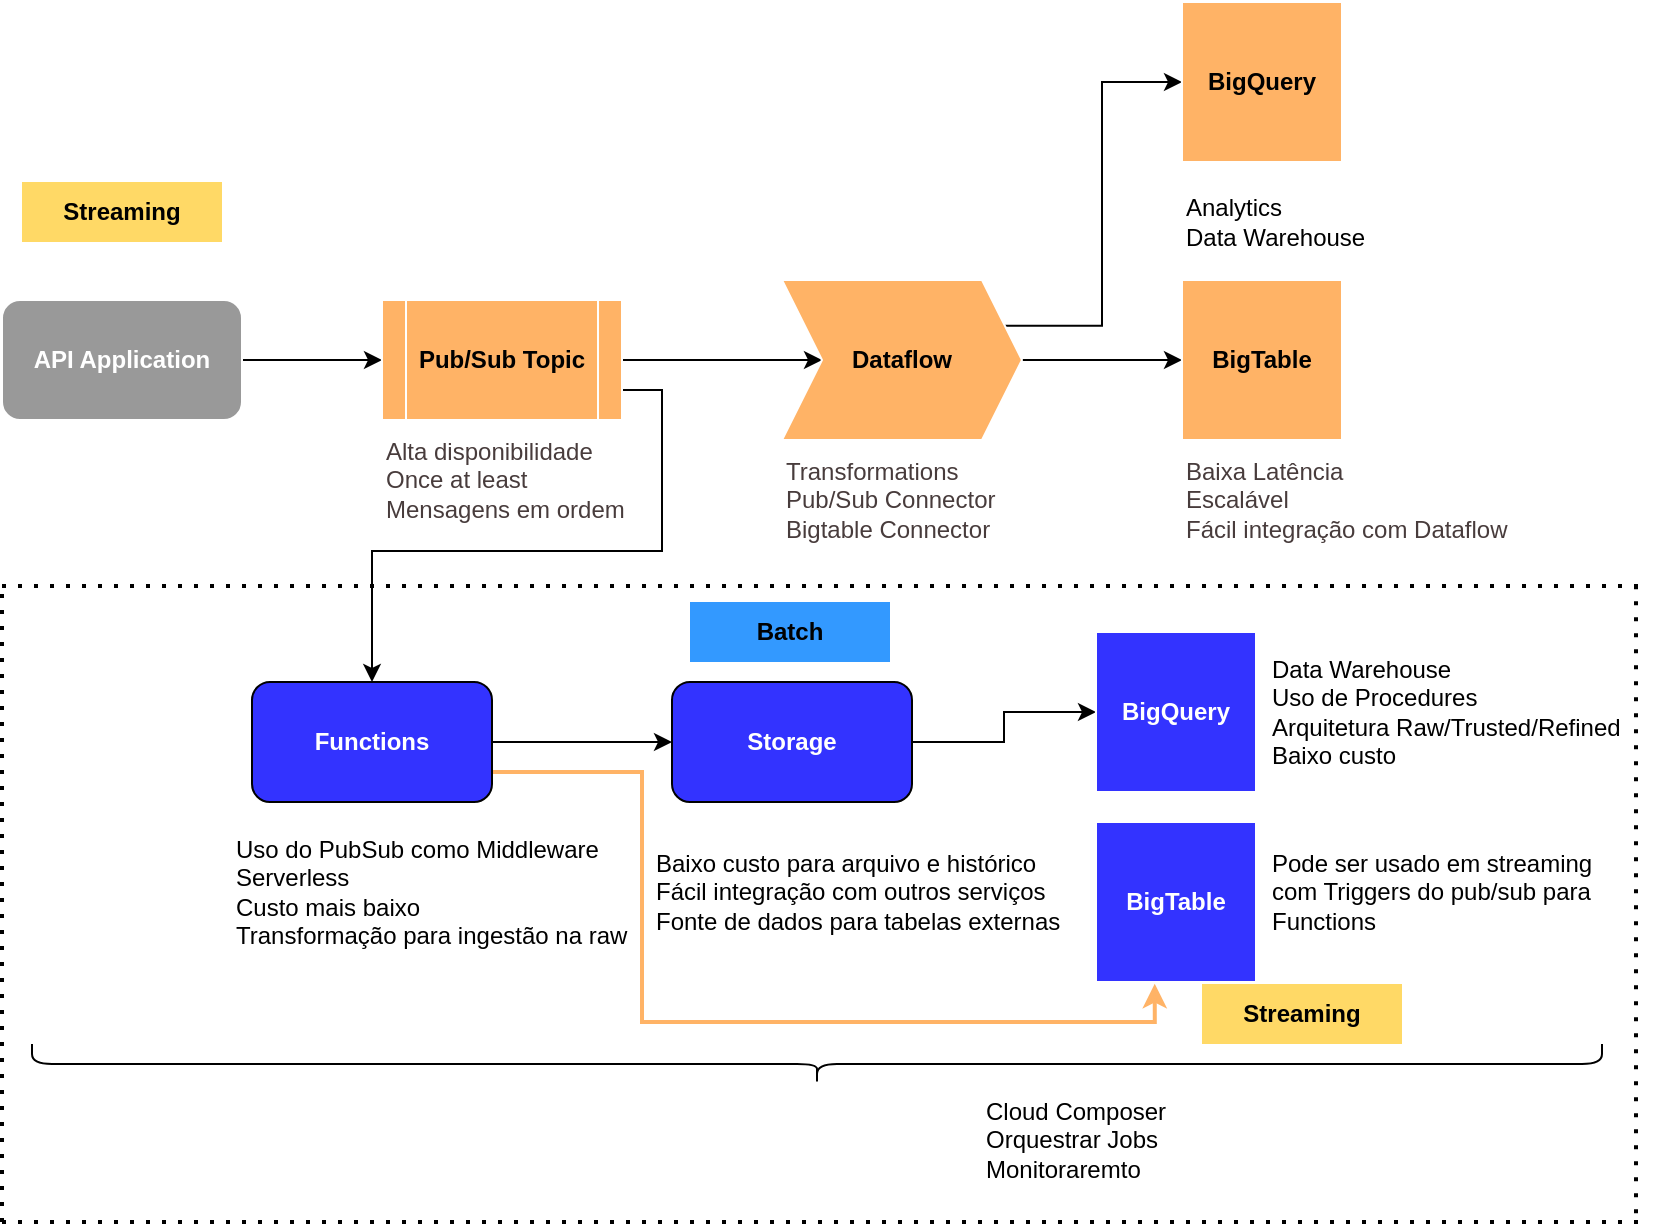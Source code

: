 <mxfile version="20.7.2" type="device"><diagram id="IihF3kFaYXlLuM1mwTPe" name="Página-1"><mxGraphModel dx="1059" dy="640" grid="1" gridSize="10" guides="1" tooltips="1" connect="1" arrows="1" fold="1" page="1" pageScale="1" pageWidth="827" pageHeight="1169" background="#ffffff" math="0" shadow="0"><root><mxCell id="0"/><mxCell id="1" parent="0"/><mxCell id="LHTvO2_poJ19-yRAmFqO-7" style="edgeStyle=orthogonalEdgeStyle;rounded=0;orthogonalLoop=1;jettySize=auto;html=1;exitX=1;exitY=0.5;exitDx=0;exitDy=0;entryX=0;entryY=0.5;entryDx=0;entryDy=0;fontColor=#483c3c;" edge="1" parent="1" source="LHTvO2_poJ19-yRAmFqO-1" target="LHTvO2_poJ19-yRAmFqO-2"><mxGeometry relative="1" as="geometry"/></mxCell><mxCell id="LHTvO2_poJ19-yRAmFqO-1" value="&lt;b&gt;API Application&lt;/b&gt;" style="rounded=1;whiteSpace=wrap;html=1;fillColor=#999999;strokeColor=#FFFFFF;fontColor=#FFFFFF;" vertex="1" parent="1"><mxGeometry x="10" y="379" width="120" height="60" as="geometry"/></mxCell><mxCell id="LHTvO2_poJ19-yRAmFqO-9" style="edgeStyle=orthogonalEdgeStyle;rounded=0;orthogonalLoop=1;jettySize=auto;html=1;exitX=1;exitY=0.5;exitDx=0;exitDy=0;fontColor=#483c3c;" edge="1" parent="1" source="LHTvO2_poJ19-yRAmFqO-2" target="LHTvO2_poJ19-yRAmFqO-3"><mxGeometry relative="1" as="geometry"/></mxCell><mxCell id="LHTvO2_poJ19-yRAmFqO-52" style="edgeStyle=orthogonalEdgeStyle;rounded=0;orthogonalLoop=1;jettySize=auto;html=1;exitX=1;exitY=0.75;exitDx=0;exitDy=0;entryX=0.5;entryY=0;entryDx=0;entryDy=0;fontColor=#FFFFFF;" edge="1" parent="1" source="LHTvO2_poJ19-yRAmFqO-2" target="LHTvO2_poJ19-yRAmFqO-47"><mxGeometry relative="1" as="geometry"/></mxCell><mxCell id="LHTvO2_poJ19-yRAmFqO-2" value="&lt;b&gt;Pub/Sub Topic&lt;/b&gt;" style="shape=process;whiteSpace=wrap;html=1;backgroundOutline=1;labelBackgroundColor=#FFB366;strokeColor=#FFFFFF;fontColor=#000000;fillColor=#FFB366;" vertex="1" parent="1"><mxGeometry x="200" y="379" width="120" height="60" as="geometry"/></mxCell><mxCell id="LHTvO2_poJ19-yRAmFqO-10" style="edgeStyle=orthogonalEdgeStyle;rounded=0;orthogonalLoop=1;jettySize=auto;html=1;exitX=1;exitY=0.5;exitDx=0;exitDy=0;entryX=0;entryY=0.5;entryDx=0;entryDy=0;fontColor=#483c3c;" edge="1" parent="1" source="LHTvO2_poJ19-yRAmFqO-3" target="LHTvO2_poJ19-yRAmFqO-4"><mxGeometry relative="1" as="geometry"/></mxCell><mxCell id="LHTvO2_poJ19-yRAmFqO-14" style="edgeStyle=orthogonalEdgeStyle;rounded=0;orthogonalLoop=1;jettySize=auto;html=1;exitX=1;exitY=0.25;exitDx=0;exitDy=0;entryX=0;entryY=0.5;entryDx=0;entryDy=0;fontColor=#FFFFFF;" edge="1" parent="1" source="LHTvO2_poJ19-yRAmFqO-3" target="LHTvO2_poJ19-yRAmFqO-13"><mxGeometry relative="1" as="geometry"/></mxCell><mxCell id="LHTvO2_poJ19-yRAmFqO-3" value="&lt;b&gt;Dataflow&lt;/b&gt;" style="shape=step;perimeter=stepPerimeter;whiteSpace=wrap;html=1;fixedSize=1;labelBackgroundColor=#FFB366;strokeColor=#FFFFFF;fontColor=#000000;fillColor=#FFB366;" vertex="1" parent="1"><mxGeometry x="400" y="369" width="120" height="80" as="geometry"/></mxCell><mxCell id="LHTvO2_poJ19-yRAmFqO-4" value="&lt;b&gt;BigTable&lt;/b&gt;" style="whiteSpace=wrap;html=1;aspect=fixed;labelBackgroundColor=#FFB366;strokeColor=#FFFFFF;fontColor=#000000;fillColor=#FFB366;" vertex="1" parent="1"><mxGeometry x="600" y="369" width="80" height="80" as="geometry"/></mxCell><mxCell id="LHTvO2_poJ19-yRAmFqO-5" value="Transformations&lt;br&gt;Pub/Sub Connector&lt;br&gt;Bigtable Connector" style="text;html=1;align=left;verticalAlign=middle;resizable=0;points=[];autosize=1;strokeColor=none;fillColor=none;fontColor=#483c3c;" vertex="1" parent="1"><mxGeometry x="400" y="449" width="130" height="60" as="geometry"/></mxCell><mxCell id="LHTvO2_poJ19-yRAmFqO-11" value="Alta disponibilidade&lt;br&gt;Once at least&lt;br&gt;Mensagens em ordem" style="text;html=1;align=left;verticalAlign=middle;resizable=0;points=[];autosize=1;strokeColor=none;fillColor=none;fontColor=#483c3c;" vertex="1" parent="1"><mxGeometry x="200" y="439" width="140" height="60" as="geometry"/></mxCell><mxCell id="LHTvO2_poJ19-yRAmFqO-12" value="Baixa Latência&lt;br&gt;&lt;div style=&quot;&quot;&gt;&lt;span style=&quot;background-color: initial;&quot;&gt;Escalável&lt;/span&gt;&lt;/div&gt;&lt;div style=&quot;&quot;&gt;&lt;span style=&quot;background-color: initial;&quot;&gt;Fácil integração com Dataflow&lt;/span&gt;&lt;/div&gt;" style="text;html=1;align=left;verticalAlign=middle;resizable=0;points=[];autosize=1;strokeColor=none;fillColor=none;fontColor=#483c3c;" vertex="1" parent="1"><mxGeometry x="600" y="449" width="180" height="60" as="geometry"/></mxCell><mxCell id="LHTvO2_poJ19-yRAmFqO-13" value="&lt;b&gt;&lt;font&gt;BigQuery&lt;/font&gt;&lt;/b&gt;" style="whiteSpace=wrap;html=1;aspect=fixed;labelBackgroundColor=#FFB366;strokeColor=#FFFFFF;fontColor=#000000;fillColor=#FFB366;" vertex="1" parent="1"><mxGeometry x="600" y="230" width="80" height="80" as="geometry"/></mxCell><mxCell id="LHTvO2_poJ19-yRAmFqO-15" value="&lt;div style=&quot;&quot;&gt;&lt;span style=&quot;color: rgb(0, 0, 0); background-color: initial;&quot;&gt;Analytics&lt;/span&gt;&lt;/div&gt;&lt;font color=&quot;#000000&quot;&gt;&lt;div style=&quot;&quot;&gt;&lt;span style=&quot;background-color: initial;&quot;&gt;Data Warehouse&lt;/span&gt;&lt;/div&gt;&lt;/font&gt;" style="text;html=1;align=left;verticalAlign=middle;resizable=0;points=[];autosize=1;strokeColor=none;fillColor=none;fontColor=#FFFFFF;" vertex="1" parent="1"><mxGeometry x="600" y="320" width="110" height="40" as="geometry"/></mxCell><mxCell id="LHTvO2_poJ19-yRAmFqO-17" value="&lt;b style=&quot;&quot;&gt;Streaming&lt;/b&gt;" style="text;html=1;strokeColor=none;fillColor=#FFD966;align=center;verticalAlign=middle;whiteSpace=wrap;rounded=0;labelBackgroundColor=#FFD966;fontColor=#000000;" vertex="1" parent="1"><mxGeometry x="20" y="320" width="100" height="30" as="geometry"/></mxCell><mxCell id="LHTvO2_poJ19-yRAmFqO-49" value="" style="edgeStyle=orthogonalEdgeStyle;rounded=0;orthogonalLoop=1;jettySize=auto;html=1;fontColor=#FFFFFF;" edge="1" parent="1" source="LHTvO2_poJ19-yRAmFqO-47" target="LHTvO2_poJ19-yRAmFqO-48"><mxGeometry relative="1" as="geometry"/></mxCell><mxCell id="LHTvO2_poJ19-yRAmFqO-68" style="edgeStyle=orthogonalEdgeStyle;rounded=0;orthogonalLoop=1;jettySize=auto;html=1;exitX=1;exitY=0.75;exitDx=0;exitDy=0;entryX=0.367;entryY=1.011;entryDx=0;entryDy=0;entryPerimeter=0;fontColor=#000000;strokeColor=#FFB366;fontStyle=1;strokeWidth=2;" edge="1" parent="1" source="LHTvO2_poJ19-yRAmFqO-47" target="LHTvO2_poJ19-yRAmFqO-66"><mxGeometry relative="1" as="geometry"><Array as="points"><mxPoint x="330" y="615"/><mxPoint x="330" y="740"/><mxPoint x="586" y="740"/></Array></mxGeometry></mxCell><mxCell id="LHTvO2_poJ19-yRAmFqO-47" value="Functions" style="rounded=1;whiteSpace=wrap;html=1;labelBackgroundColor=#3333FF;strokeColor=#000000;fontColor=#FFFFFF;fillColor=#3333FF;fontStyle=1" vertex="1" parent="1"><mxGeometry x="135" y="570" width="120" height="60" as="geometry"/></mxCell><mxCell id="LHTvO2_poJ19-yRAmFqO-51" style="edgeStyle=orthogonalEdgeStyle;rounded=0;orthogonalLoop=1;jettySize=auto;html=1;exitX=1;exitY=0.5;exitDx=0;exitDy=0;entryX=0;entryY=0.5;entryDx=0;entryDy=0;fontColor=#FFFFFF;" edge="1" parent="1" source="LHTvO2_poJ19-yRAmFqO-48" target="LHTvO2_poJ19-yRAmFqO-50"><mxGeometry relative="1" as="geometry"/></mxCell><mxCell id="LHTvO2_poJ19-yRAmFqO-48" value="Storage" style="rounded=1;whiteSpace=wrap;html=1;labelBackgroundColor=#3333FF;strokeColor=#000000;fontColor=#FFFFFF;fillColor=#3333FF;fontStyle=1" vertex="1" parent="1"><mxGeometry x="345" y="570" width="120" height="60" as="geometry"/></mxCell><mxCell id="LHTvO2_poJ19-yRAmFqO-50" value="&lt;b&gt;&lt;font color=&quot;#ffffff&quot;&gt;BigQuery&lt;/font&gt;&lt;/b&gt;" style="whiteSpace=wrap;html=1;aspect=fixed;labelBackgroundColor=#3333FF;strokeColor=#FFFFFF;fontColor=#483c3c;fillColor=#3333FF;" vertex="1" parent="1"><mxGeometry x="557" y="545" width="80" height="80" as="geometry"/></mxCell><mxCell id="LHTvO2_poJ19-yRAmFqO-53" value="&lt;b style=&quot;&quot;&gt;Batch&lt;/b&gt;" style="text;html=1;strokeColor=none;fillColor=#3399FF;align=center;verticalAlign=middle;whiteSpace=wrap;rounded=0;labelBackgroundColor=#3399FF;fontColor=#000000;" vertex="1" parent="1"><mxGeometry x="354" y="530" width="100" height="30" as="geometry"/></mxCell><mxCell id="LHTvO2_poJ19-yRAmFqO-54" value="&lt;font color=&quot;#000000&quot;&gt;Uso do PubSub como Middleware&lt;br&gt;Serverless&lt;br&gt;Custo mais baixo&lt;br&gt;Transformação para ingestão na raw&lt;br&gt;&lt;/font&gt;" style="text;html=1;align=left;verticalAlign=middle;resizable=0;points=[];autosize=1;strokeColor=none;fillColor=none;fontColor=#FFFFFF;" vertex="1" parent="1"><mxGeometry x="125" y="640" width="220" height="70" as="geometry"/></mxCell><mxCell id="LHTvO2_poJ19-yRAmFqO-55" value="Baixo custo para arquivo e histórico&lt;br&gt;Fácil integração com outros serviços&lt;br&gt;Fonte de dados para tabelas externas" style="text;html=1;align=left;verticalAlign=middle;resizable=0;points=[];autosize=1;strokeColor=none;fillColor=none;fontColor=#000000;" vertex="1" parent="1"><mxGeometry x="335" y="645" width="230" height="60" as="geometry"/></mxCell><mxCell id="LHTvO2_poJ19-yRAmFqO-56" value="Data Warehouse&lt;br&gt;Uso de Procedures&lt;br&gt;Arquitetura Raw/Trusted/Refined&lt;br&gt;Baixo custo" style="text;html=1;align=left;verticalAlign=middle;resizable=0;points=[];autosize=1;strokeColor=none;fillColor=none;fontColor=#000000;" vertex="1" parent="1"><mxGeometry x="643" y="550" width="200" height="70" as="geometry"/></mxCell><mxCell id="LHTvO2_poJ19-yRAmFqO-58" value="" style="shape=image;verticalLabelPosition=bottom;labelBackgroundColor=default;verticalAlign=top;aspect=fixed;imageAspect=0;image=https://miro.medium.com/max/810/1*O9dHIq7oQQgEq5YU-fhykA.png;" vertex="1" parent="1"><mxGeometry x="357.04" y="764" width="125.95" height="70" as="geometry"/></mxCell><mxCell id="LHTvO2_poJ19-yRAmFqO-59" value="Cloud Composer&lt;br&gt;Orquestrar Jobs&lt;br&gt;Monitoraremto" style="text;html=1;align=left;verticalAlign=middle;resizable=0;points=[];autosize=1;strokeColor=none;fillColor=none;fontColor=#000000;" vertex="1" parent="1"><mxGeometry x="500.0" y="769" width="110" height="60" as="geometry"/></mxCell><mxCell id="LHTvO2_poJ19-yRAmFqO-61" value="" style="endArrow=none;dashed=1;html=1;dashPattern=1 3;strokeWidth=2;rounded=0;fontColor=#000000;" edge="1" parent="1"><mxGeometry width="50" height="50" relative="1" as="geometry"><mxPoint x="10" y="840" as="sourcePoint"/><mxPoint x="830" y="840" as="targetPoint"/></mxGeometry></mxCell><mxCell id="LHTvO2_poJ19-yRAmFqO-62" value="" style="endArrow=none;dashed=1;html=1;dashPattern=1 3;strokeWidth=2;rounded=0;fontColor=#000000;" edge="1" parent="1"><mxGeometry width="50" height="50" relative="1" as="geometry"><mxPoint x="10" y="840" as="sourcePoint"/><mxPoint x="10" y="520" as="targetPoint"/></mxGeometry></mxCell><mxCell id="LHTvO2_poJ19-yRAmFqO-63" value="" style="endArrow=none;dashed=1;html=1;dashPattern=1 3;strokeWidth=2;rounded=0;fontColor=#000000;" edge="1" parent="1"><mxGeometry width="50" height="50" relative="1" as="geometry"><mxPoint x="827" y="835.65" as="sourcePoint"/><mxPoint x="827" y="520" as="targetPoint"/></mxGeometry></mxCell><mxCell id="LHTvO2_poJ19-yRAmFqO-64" value="" style="endArrow=none;dashed=1;html=1;dashPattern=1 3;strokeWidth=2;rounded=0;fontColor=#000000;" edge="1" parent="1"><mxGeometry width="50" height="50" relative="1" as="geometry"><mxPoint x="10" y="522" as="sourcePoint"/><mxPoint x="830" y="522" as="targetPoint"/></mxGeometry></mxCell><mxCell id="LHTvO2_poJ19-yRAmFqO-65" value="" style="shape=curlyBracket;whiteSpace=wrap;html=1;rounded=1;flipH=1;labelPosition=right;verticalLabelPosition=middle;align=left;verticalAlign=middle;labelBackgroundColor=#FFB366;strokeColor=#000000;fontColor=#000000;fillColor=#FFB366;direction=north;" vertex="1" parent="1"><mxGeometry x="25" y="751" width="785" height="20" as="geometry"/></mxCell><mxCell id="LHTvO2_poJ19-yRAmFqO-66" value="&lt;b&gt;&lt;font color=&quot;#ffffff&quot;&gt;BigTable&lt;/font&gt;&lt;/b&gt;" style="whiteSpace=wrap;html=1;aspect=fixed;labelBackgroundColor=#3333FF;strokeColor=#FFFFFF;fontColor=#483c3c;fillColor=#3333FF;" vertex="1" parent="1"><mxGeometry x="557" y="640" width="80" height="80" as="geometry"/></mxCell><mxCell id="LHTvO2_poJ19-yRAmFqO-69" value="Pode ser usado em streaming&lt;br&gt;com Triggers do pub/sub para&lt;br&gt;Functions" style="text;html=1;align=left;verticalAlign=middle;resizable=0;points=[];autosize=1;strokeColor=none;fillColor=none;fontColor=#000000;" vertex="1" parent="1"><mxGeometry x="643" y="645" width="180" height="60" as="geometry"/></mxCell><mxCell id="LHTvO2_poJ19-yRAmFqO-70" value="&lt;b style=&quot;&quot;&gt;Streaming&lt;/b&gt;" style="text;html=1;strokeColor=none;fillColor=#FFD966;align=center;verticalAlign=middle;whiteSpace=wrap;rounded=0;labelBackgroundColor=#FFD966;fontColor=#000000;" vertex="1" parent="1"><mxGeometry x="610" y="721" width="100" height="30" as="geometry"/></mxCell></root></mxGraphModel></diagram></mxfile>